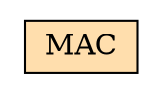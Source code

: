 digraph MAC_hierarchy { rankdir="TB" 
 node [shape="rectangle"]; 
rankdir="LR" 
stylesheet = "styles.css"
module_6 [shape= "plaintext" href="MAC.dot.svg" label=<

<TABLE BORDER="0" CELLBORDER="1" CELLSPACING="0" CELLPADDING="4" >
      
  <TR >
    <TD BGCOLOR="#FFDEAD" > MAC </TD>
  </TR>
        
</TABLE>>];

      }